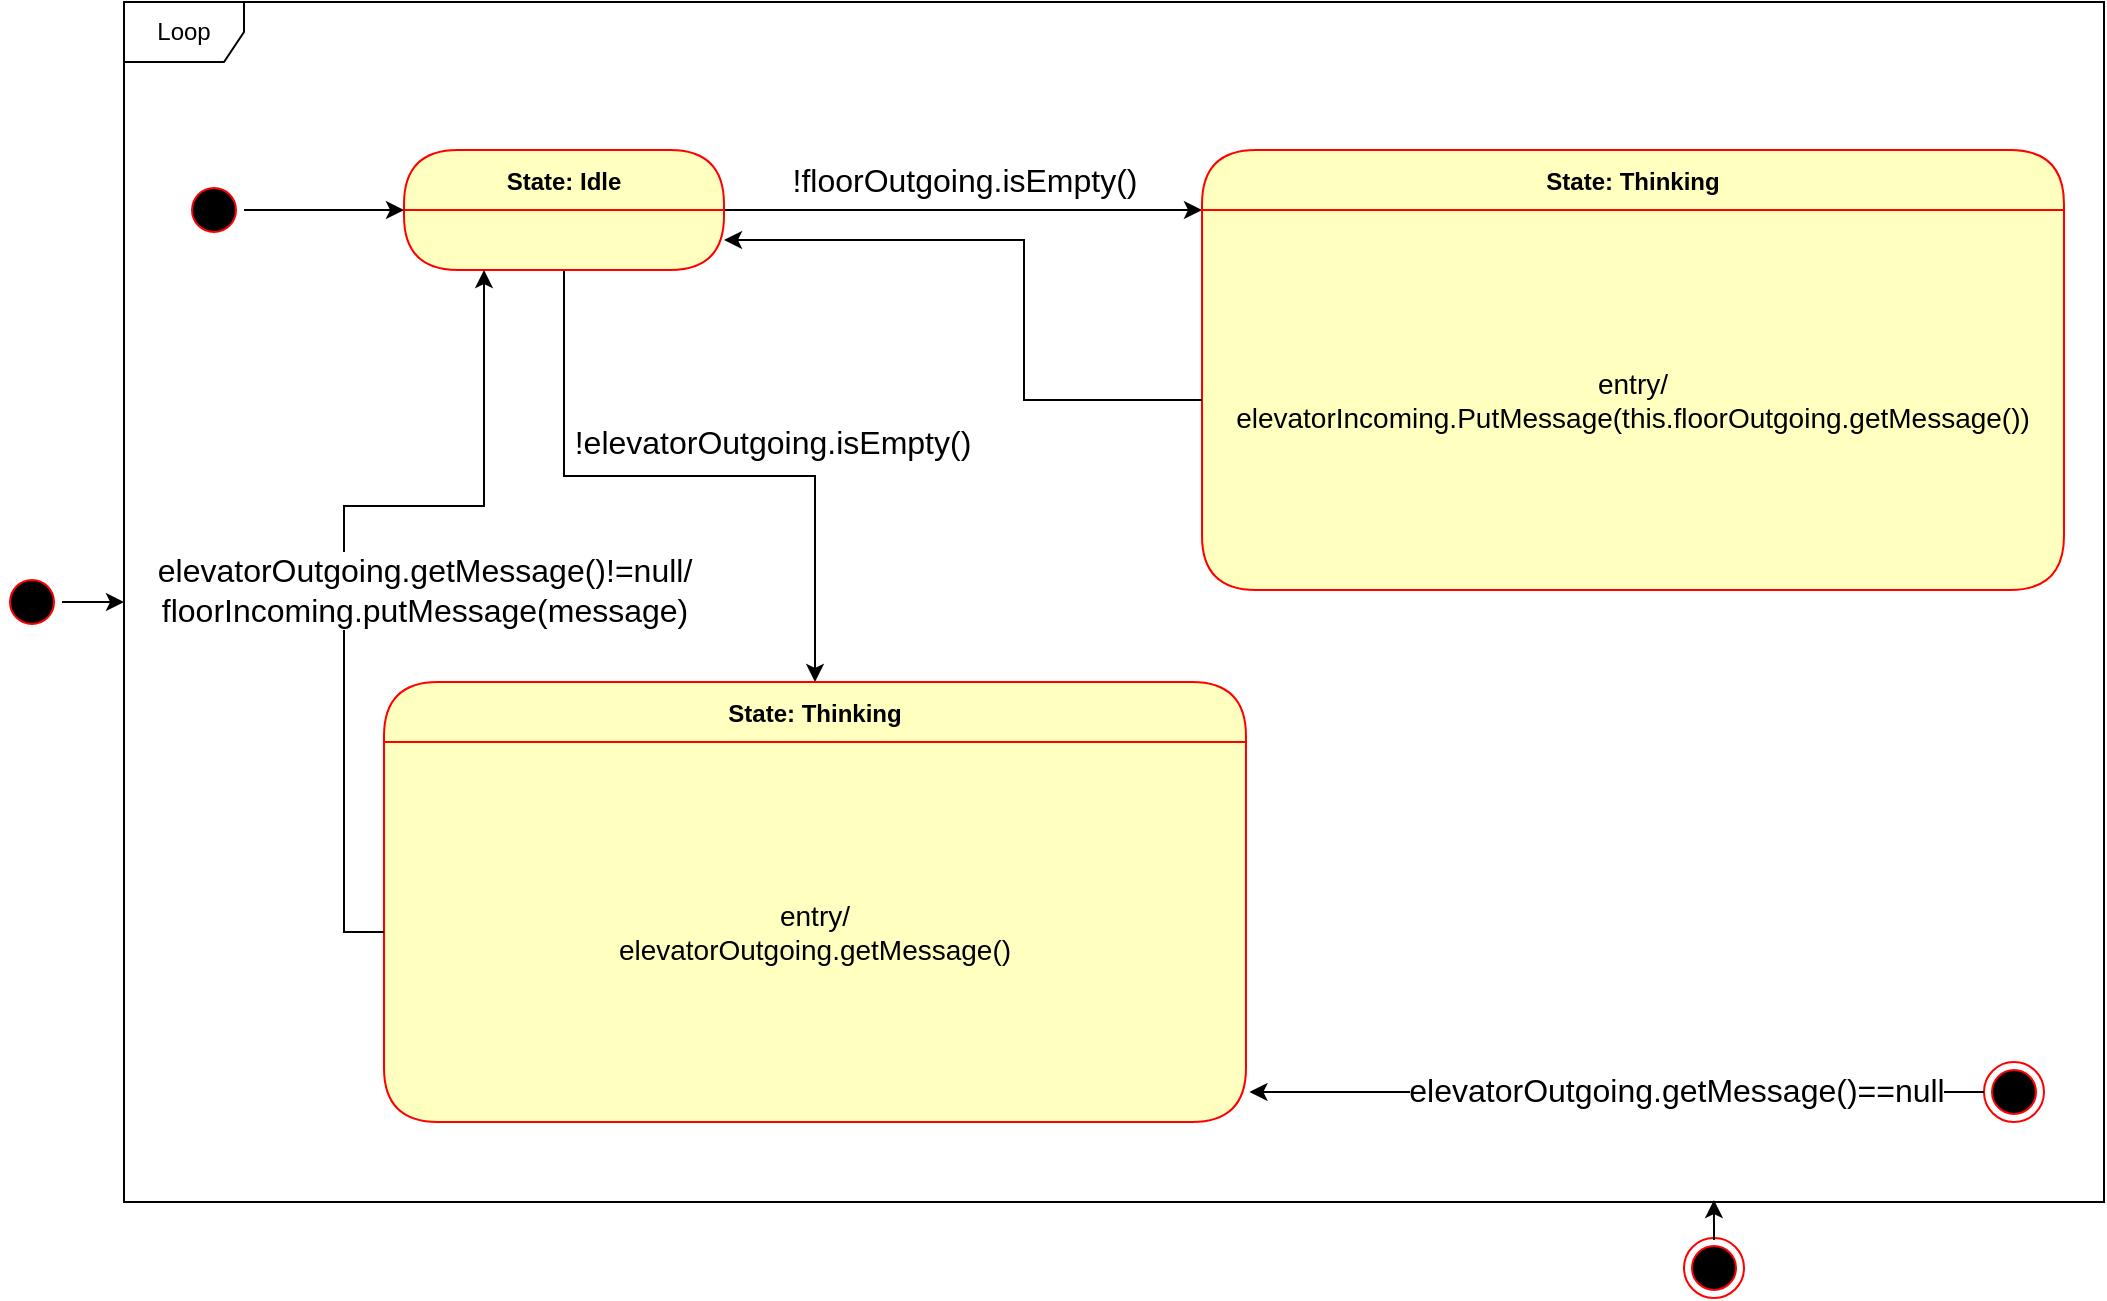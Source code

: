 <mxfile version="23.1.4" type="device">
  <diagram name="Page-1" id="58cdce13-f638-feb5-8d6f-7d28b1aa9fa0">
    <mxGraphModel dx="1134" dy="654" grid="1" gridSize="10" guides="1" tooltips="1" connect="1" arrows="1" fold="1" page="1" pageScale="1" pageWidth="1100" pageHeight="850" background="none" math="0" shadow="0">
      <root>
        <mxCell id="0" />
        <mxCell id="1" parent="0" />
        <mxCell id="hig6O2Q6mmNYJDb7G3ZF-9" style="edgeStyle=orthogonalEdgeStyle;rounded=0;orthogonalLoop=1;jettySize=auto;html=1;exitX=1;exitY=0.5;exitDx=0;exitDy=0;" edge="1" parent="1" source="hig6O2Q6mmNYJDb7G3ZF-1">
          <mxGeometry relative="1" as="geometry">
            <mxPoint x="609" y="124" as="targetPoint" />
          </mxGeometry>
        </mxCell>
        <mxCell id="hig6O2Q6mmNYJDb7G3ZF-10" value="!floorOutgoing.isEmpty()" style="edgeLabel;html=1;align=center;verticalAlign=middle;resizable=0;points=[];fontSize=16;" vertex="1" connectable="0" parent="hig6O2Q6mmNYJDb7G3ZF-9">
          <mxGeometry x="-0.034" y="-3" relative="1" as="geometry">
            <mxPoint x="4" y="-18" as="offset" />
          </mxGeometry>
        </mxCell>
        <mxCell id="hig6O2Q6mmNYJDb7G3ZF-35" style="edgeStyle=orthogonalEdgeStyle;rounded=0;orthogonalLoop=1;jettySize=auto;html=1;" edge="1" parent="1" source="hig6O2Q6mmNYJDb7G3ZF-1" target="hig6O2Q6mmNYJDb7G3ZF-32">
          <mxGeometry relative="1" as="geometry" />
        </mxCell>
        <mxCell id="hig6O2Q6mmNYJDb7G3ZF-36" value="!elevatorOutgoing.isEmpty()" style="edgeLabel;html=1;align=center;verticalAlign=middle;resizable=0;points=[];fontSize=16;" vertex="1" connectable="0" parent="hig6O2Q6mmNYJDb7G3ZF-35">
          <mxGeometry x="-0.094" y="3" relative="1" as="geometry">
            <mxPoint x="57" y="-14" as="offset" />
          </mxGeometry>
        </mxCell>
        <mxCell id="hig6O2Q6mmNYJDb7G3ZF-1" value="State: Idle" style="swimlane;fontStyle=1;align=center;verticalAlign=middle;childLayout=stackLayout;horizontal=1;startSize=30;horizontalStack=0;resizeParent=0;resizeLast=1;container=0;fontColor=#000000;collapsible=0;rounded=1;arcSize=30;strokeColor=#ff0000;fillColor=#ffffc0;swimlaneFillColor=#ffffc0;dropTarget=0;" vertex="1" parent="1">
          <mxGeometry x="210" y="94" width="160" height="60" as="geometry" />
        </mxCell>
        <mxCell id="hig6O2Q6mmNYJDb7G3ZF-11" value="State: Thinking" style="swimlane;fontStyle=1;align=center;verticalAlign=middle;childLayout=stackLayout;horizontal=1;startSize=30;horizontalStack=0;resizeParent=0;resizeLast=1;container=0;fontColor=#000000;collapsible=0;rounded=1;arcSize=30;strokeColor=#ff0000;fillColor=#ffffc0;swimlaneFillColor=#ffffc0;dropTarget=0;" vertex="1" parent="1">
          <mxGeometry x="609" y="94" width="431" height="220" as="geometry" />
        </mxCell>
        <mxCell id="hig6O2Q6mmNYJDb7G3ZF-12" value="&lt;font style=&quot;font-size: 14px;&quot;&gt;entry/&lt;br&gt;elevatorIncoming.PutMessage(this.floorOutgoing.getMessage())&lt;/font&gt;" style="text;html=1;strokeColor=none;fillColor=none;align=center;verticalAlign=middle;spacingLeft=4;spacingRight=4;whiteSpace=wrap;overflow=hidden;rotatable=0;fontColor=#000000;" vertex="1" parent="hig6O2Q6mmNYJDb7G3ZF-11">
          <mxGeometry y="30" width="431" height="190" as="geometry" />
        </mxCell>
        <mxCell id="hig6O2Q6mmNYJDb7G3ZF-16" value="Loop" style="shape=umlFrame;whiteSpace=wrap;html=1;pointerEvents=0;" vertex="1" parent="1">
          <mxGeometry x="70" y="20" width="990" height="600" as="geometry" />
        </mxCell>
        <mxCell id="hig6O2Q6mmNYJDb7G3ZF-21" style="edgeStyle=orthogonalEdgeStyle;rounded=0;orthogonalLoop=1;jettySize=auto;html=1;" edge="1" parent="1" source="hig6O2Q6mmNYJDb7G3ZF-19" target="hig6O2Q6mmNYJDb7G3ZF-16">
          <mxGeometry relative="1" as="geometry" />
        </mxCell>
        <mxCell id="hig6O2Q6mmNYJDb7G3ZF-19" value="" style="ellipse;html=1;shape=startState;fillColor=#000000;strokeColor=#ff0000;" vertex="1" parent="1">
          <mxGeometry x="9" y="305" width="30" height="30" as="geometry" />
        </mxCell>
        <mxCell id="hig6O2Q6mmNYJDb7G3ZF-31" style="edgeStyle=orthogonalEdgeStyle;rounded=0;orthogonalLoop=1;jettySize=auto;html=1;entryX=0;entryY=0.5;entryDx=0;entryDy=0;" edge="1" parent="1" source="hig6O2Q6mmNYJDb7G3ZF-27" target="hig6O2Q6mmNYJDb7G3ZF-1">
          <mxGeometry relative="1" as="geometry" />
        </mxCell>
        <mxCell id="hig6O2Q6mmNYJDb7G3ZF-27" value="" style="ellipse;html=1;shape=startState;fillColor=#000000;strokeColor=#ff0000;" vertex="1" parent="1">
          <mxGeometry x="100" y="109" width="30" height="30" as="geometry" />
        </mxCell>
        <mxCell id="hig6O2Q6mmNYJDb7G3ZF-32" value="State: Thinking" style="swimlane;fontStyle=1;align=center;verticalAlign=middle;childLayout=stackLayout;horizontal=1;startSize=30;horizontalStack=0;resizeParent=0;resizeLast=1;container=0;fontColor=#000000;collapsible=0;rounded=1;arcSize=30;strokeColor=#ff0000;fillColor=#ffffc0;swimlaneFillColor=#ffffc0;dropTarget=0;" vertex="1" parent="1">
          <mxGeometry x="200" y="360" width="431" height="220" as="geometry" />
        </mxCell>
        <mxCell id="hig6O2Q6mmNYJDb7G3ZF-33" value="&lt;font style=&quot;font-size: 14px;&quot;&gt;entry/&lt;br&gt;elevatorOutgoing.getMessage()&lt;br&gt;&lt;/font&gt;" style="text;html=1;strokeColor=none;fillColor=none;align=center;verticalAlign=middle;spacingLeft=4;spacingRight=4;whiteSpace=wrap;overflow=hidden;rotatable=0;fontColor=#000000;" vertex="1" parent="hig6O2Q6mmNYJDb7G3ZF-32">
          <mxGeometry y="30" width="431" height="190" as="geometry" />
        </mxCell>
        <mxCell id="hig6O2Q6mmNYJDb7G3ZF-38" value="" style="ellipse;html=1;shape=endState;fillColor=#000000;strokeColor=#ff0000;" vertex="1" parent="1">
          <mxGeometry x="1000" y="550" width="30" height="30" as="geometry" />
        </mxCell>
        <mxCell id="hig6O2Q6mmNYJDb7G3ZF-39" style="edgeStyle=orthogonalEdgeStyle;rounded=0;orthogonalLoop=1;jettySize=auto;html=1;entryX=1.004;entryY=0.921;entryDx=0;entryDy=0;entryPerimeter=0;" edge="1" parent="1" source="hig6O2Q6mmNYJDb7G3ZF-38" target="hig6O2Q6mmNYJDb7G3ZF-33">
          <mxGeometry relative="1" as="geometry" />
        </mxCell>
        <mxCell id="hig6O2Q6mmNYJDb7G3ZF-40" value="elevatorOutgoing.getMessage()==null" style="edgeLabel;html=1;align=center;verticalAlign=middle;resizable=0;points=[];fontSize=16;" vertex="1" connectable="0" parent="hig6O2Q6mmNYJDb7G3ZF-39">
          <mxGeometry x="-0.161" y="-1" relative="1" as="geometry">
            <mxPoint as="offset" />
          </mxGeometry>
        </mxCell>
        <mxCell id="hig6O2Q6mmNYJDb7G3ZF-42" value="" style="ellipse;html=1;shape=endState;fillColor=#000000;strokeColor=#ff0000;" vertex="1" parent="1">
          <mxGeometry x="850" y="638" width="30" height="30" as="geometry" />
        </mxCell>
        <mxCell id="hig6O2Q6mmNYJDb7G3ZF-43" style="edgeStyle=orthogonalEdgeStyle;rounded=0;orthogonalLoop=1;jettySize=auto;html=1;entryX=0.803;entryY=1.015;entryDx=0;entryDy=0;entryPerimeter=0;" edge="1" parent="1">
          <mxGeometry relative="1" as="geometry">
            <mxPoint x="865" y="639" as="sourcePoint" />
            <mxPoint x="864.97" y="619" as="targetPoint" />
          </mxGeometry>
        </mxCell>
        <mxCell id="hig6O2Q6mmNYJDb7G3ZF-46" style="edgeStyle=orthogonalEdgeStyle;rounded=0;orthogonalLoop=1;jettySize=auto;html=1;entryX=1;entryY=0.75;entryDx=0;entryDy=0;" edge="1" parent="1" source="hig6O2Q6mmNYJDb7G3ZF-12" target="hig6O2Q6mmNYJDb7G3ZF-1">
          <mxGeometry relative="1" as="geometry">
            <Array as="points">
              <mxPoint x="520" y="219" />
              <mxPoint x="520" y="139" />
            </Array>
          </mxGeometry>
        </mxCell>
        <mxCell id="hig6O2Q6mmNYJDb7G3ZF-52" style="edgeStyle=orthogonalEdgeStyle;rounded=0;orthogonalLoop=1;jettySize=auto;html=1;entryX=0.25;entryY=1;entryDx=0;entryDy=0;" edge="1" parent="1">
          <mxGeometry relative="1" as="geometry">
            <mxPoint x="200" y="485" as="sourcePoint" />
            <mxPoint x="250" y="154.0" as="targetPoint" />
            <Array as="points">
              <mxPoint x="180" y="485" />
              <mxPoint x="180" y="272" />
              <mxPoint x="250" y="272" />
            </Array>
          </mxGeometry>
        </mxCell>
        <mxCell id="hig6O2Q6mmNYJDb7G3ZF-53" value="elevatorOutgoing.getMessage()!=null/&lt;br style=&quot;font-size: 16px;&quot;&gt;floorIncoming.putMessage(message)" style="edgeLabel;html=1;align=center;verticalAlign=middle;resizable=0;points=[];fontSize=16;" vertex="1" connectable="0" parent="hig6O2Q6mmNYJDb7G3ZF-52">
          <mxGeometry x="-0.125" y="-3" relative="1" as="geometry">
            <mxPoint x="37" y="-7" as="offset" />
          </mxGeometry>
        </mxCell>
      </root>
    </mxGraphModel>
  </diagram>
</mxfile>
